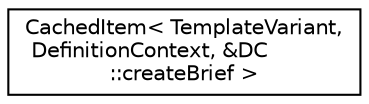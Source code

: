 digraph "Graphical Class Hierarchy"
{
 // LATEX_PDF_SIZE
  edge [fontname="Helvetica",fontsize="10",labelfontname="Helvetica",labelfontsize="10"];
  node [fontname="Helvetica",fontsize="10",shape=record];
  rankdir="LR";
  Node0 [label="CachedItem\< TemplateVariant,\l DefinitionContext, &DC\l::createBrief \>",height=0.2,width=0.4,color="black", fillcolor="white", style="filled",URL="$classCachedItem.html",tooltip=" "];
}
